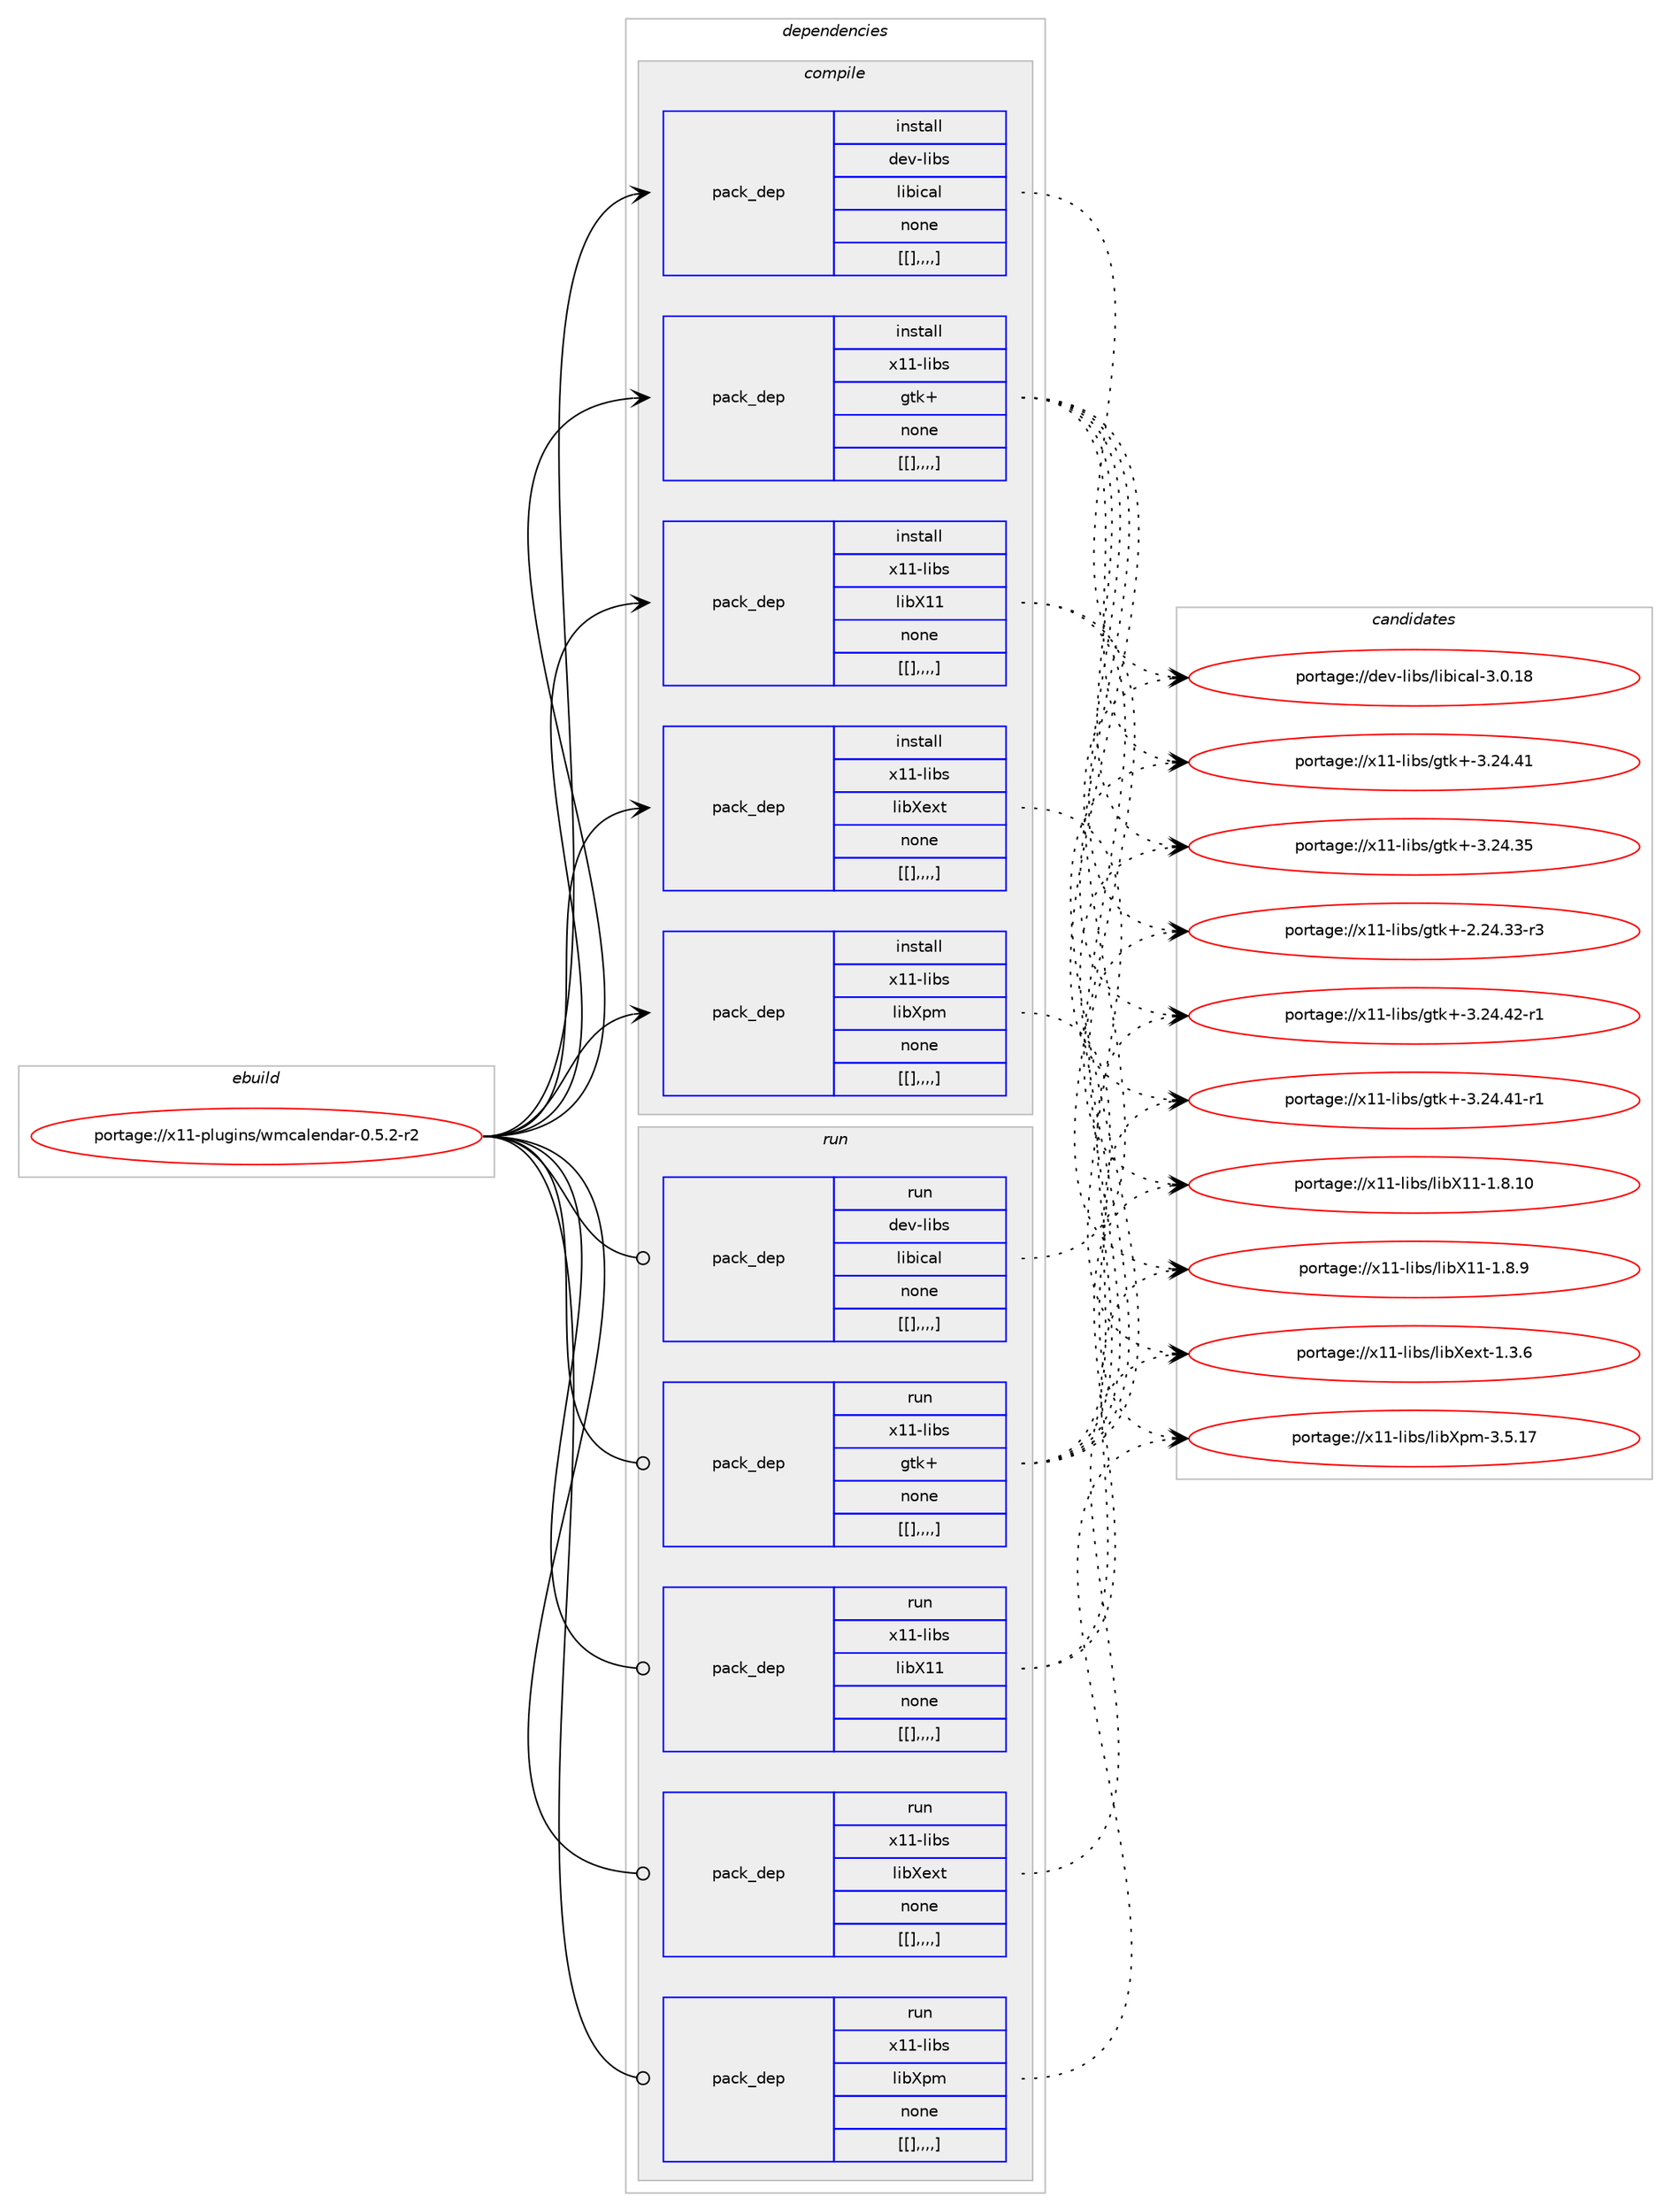 digraph prolog {

# *************
# Graph options
# *************

newrank=true;
concentrate=true;
compound=true;
graph [rankdir=LR,fontname=Helvetica,fontsize=10,ranksep=1.5];#, ranksep=2.5, nodesep=0.2];
edge  [arrowhead=vee];
node  [fontname=Helvetica,fontsize=10];

# **********
# The ebuild
# **********

subgraph cluster_leftcol {
color=gray;
label=<<i>ebuild</i>>;
id [label="portage://x11-plugins/wmcalendar-0.5.2-r2", color=red, width=4, href="../x11-plugins/wmcalendar-0.5.2-r2.svg"];
}

# ****************
# The dependencies
# ****************

subgraph cluster_midcol {
color=gray;
label=<<i>dependencies</i>>;
subgraph cluster_compile {
fillcolor="#eeeeee";
style=filled;
label=<<i>compile</i>>;
subgraph pack353091 {
dependency484542 [label=<<TABLE BORDER="0" CELLBORDER="1" CELLSPACING="0" CELLPADDING="4" WIDTH="220"><TR><TD ROWSPAN="6" CELLPADDING="30">pack_dep</TD></TR><TR><TD WIDTH="110">install</TD></TR><TR><TD>dev-libs</TD></TR><TR><TD>libical</TD></TR><TR><TD>none</TD></TR><TR><TD>[[],,,,]</TD></TR></TABLE>>, shape=none, color=blue];
}
id:e -> dependency484542:w [weight=20,style="solid",arrowhead="vee"];
subgraph pack353092 {
dependency484543 [label=<<TABLE BORDER="0" CELLBORDER="1" CELLSPACING="0" CELLPADDING="4" WIDTH="220"><TR><TD ROWSPAN="6" CELLPADDING="30">pack_dep</TD></TR><TR><TD WIDTH="110">install</TD></TR><TR><TD>x11-libs</TD></TR><TR><TD>gtk+</TD></TR><TR><TD>none</TD></TR><TR><TD>[[],,,,]</TD></TR></TABLE>>, shape=none, color=blue];
}
id:e -> dependency484543:w [weight=20,style="solid",arrowhead="vee"];
subgraph pack353093 {
dependency484544 [label=<<TABLE BORDER="0" CELLBORDER="1" CELLSPACING="0" CELLPADDING="4" WIDTH="220"><TR><TD ROWSPAN="6" CELLPADDING="30">pack_dep</TD></TR><TR><TD WIDTH="110">install</TD></TR><TR><TD>x11-libs</TD></TR><TR><TD>libX11</TD></TR><TR><TD>none</TD></TR><TR><TD>[[],,,,]</TD></TR></TABLE>>, shape=none, color=blue];
}
id:e -> dependency484544:w [weight=20,style="solid",arrowhead="vee"];
subgraph pack353094 {
dependency484545 [label=<<TABLE BORDER="0" CELLBORDER="1" CELLSPACING="0" CELLPADDING="4" WIDTH="220"><TR><TD ROWSPAN="6" CELLPADDING="30">pack_dep</TD></TR><TR><TD WIDTH="110">install</TD></TR><TR><TD>x11-libs</TD></TR><TR><TD>libXext</TD></TR><TR><TD>none</TD></TR><TR><TD>[[],,,,]</TD></TR></TABLE>>, shape=none, color=blue];
}
id:e -> dependency484545:w [weight=20,style="solid",arrowhead="vee"];
subgraph pack353095 {
dependency484546 [label=<<TABLE BORDER="0" CELLBORDER="1" CELLSPACING="0" CELLPADDING="4" WIDTH="220"><TR><TD ROWSPAN="6" CELLPADDING="30">pack_dep</TD></TR><TR><TD WIDTH="110">install</TD></TR><TR><TD>x11-libs</TD></TR><TR><TD>libXpm</TD></TR><TR><TD>none</TD></TR><TR><TD>[[],,,,]</TD></TR></TABLE>>, shape=none, color=blue];
}
id:e -> dependency484546:w [weight=20,style="solid",arrowhead="vee"];
}
subgraph cluster_compileandrun {
fillcolor="#eeeeee";
style=filled;
label=<<i>compile and run</i>>;
}
subgraph cluster_run {
fillcolor="#eeeeee";
style=filled;
label=<<i>run</i>>;
subgraph pack353096 {
dependency484547 [label=<<TABLE BORDER="0" CELLBORDER="1" CELLSPACING="0" CELLPADDING="4" WIDTH="220"><TR><TD ROWSPAN="6" CELLPADDING="30">pack_dep</TD></TR><TR><TD WIDTH="110">run</TD></TR><TR><TD>dev-libs</TD></TR><TR><TD>libical</TD></TR><TR><TD>none</TD></TR><TR><TD>[[],,,,]</TD></TR></TABLE>>, shape=none, color=blue];
}
id:e -> dependency484547:w [weight=20,style="solid",arrowhead="odot"];
subgraph pack353097 {
dependency484548 [label=<<TABLE BORDER="0" CELLBORDER="1" CELLSPACING="0" CELLPADDING="4" WIDTH="220"><TR><TD ROWSPAN="6" CELLPADDING="30">pack_dep</TD></TR><TR><TD WIDTH="110">run</TD></TR><TR><TD>x11-libs</TD></TR><TR><TD>gtk+</TD></TR><TR><TD>none</TD></TR><TR><TD>[[],,,,]</TD></TR></TABLE>>, shape=none, color=blue];
}
id:e -> dependency484548:w [weight=20,style="solid",arrowhead="odot"];
subgraph pack353098 {
dependency484549 [label=<<TABLE BORDER="0" CELLBORDER="1" CELLSPACING="0" CELLPADDING="4" WIDTH="220"><TR><TD ROWSPAN="6" CELLPADDING="30">pack_dep</TD></TR><TR><TD WIDTH="110">run</TD></TR><TR><TD>x11-libs</TD></TR><TR><TD>libX11</TD></TR><TR><TD>none</TD></TR><TR><TD>[[],,,,]</TD></TR></TABLE>>, shape=none, color=blue];
}
id:e -> dependency484549:w [weight=20,style="solid",arrowhead="odot"];
subgraph pack353099 {
dependency484550 [label=<<TABLE BORDER="0" CELLBORDER="1" CELLSPACING="0" CELLPADDING="4" WIDTH="220"><TR><TD ROWSPAN="6" CELLPADDING="30">pack_dep</TD></TR><TR><TD WIDTH="110">run</TD></TR><TR><TD>x11-libs</TD></TR><TR><TD>libXext</TD></TR><TR><TD>none</TD></TR><TR><TD>[[],,,,]</TD></TR></TABLE>>, shape=none, color=blue];
}
id:e -> dependency484550:w [weight=20,style="solid",arrowhead="odot"];
subgraph pack353100 {
dependency484551 [label=<<TABLE BORDER="0" CELLBORDER="1" CELLSPACING="0" CELLPADDING="4" WIDTH="220"><TR><TD ROWSPAN="6" CELLPADDING="30">pack_dep</TD></TR><TR><TD WIDTH="110">run</TD></TR><TR><TD>x11-libs</TD></TR><TR><TD>libXpm</TD></TR><TR><TD>none</TD></TR><TR><TD>[[],,,,]</TD></TR></TABLE>>, shape=none, color=blue];
}
id:e -> dependency484551:w [weight=20,style="solid",arrowhead="odot"];
}
}

# **************
# The candidates
# **************

subgraph cluster_choices {
rank=same;
color=gray;
label=<<i>candidates</i>>;

subgraph choice353091 {
color=black;
nodesep=1;
choice10010111845108105981154710810598105999710845514648464956 [label="portage://dev-libs/libical-3.0.18", color=red, width=4,href="../dev-libs/libical-3.0.18.svg"];
dependency484542:e -> choice10010111845108105981154710810598105999710845514648464956:w [style=dotted,weight="100"];
}
subgraph choice353092 {
color=black;
nodesep=1;
choice12049494510810598115471031161074345514650524652504511449 [label="portage://x11-libs/gtk+-3.24.42-r1", color=red, width=4,href="../x11-libs/gtk+-3.24.42-r1.svg"];
choice12049494510810598115471031161074345514650524652494511449 [label="portage://x11-libs/gtk+-3.24.41-r1", color=red, width=4,href="../x11-libs/gtk+-3.24.41-r1.svg"];
choice1204949451081059811547103116107434551465052465249 [label="portage://x11-libs/gtk+-3.24.41", color=red, width=4,href="../x11-libs/gtk+-3.24.41.svg"];
choice1204949451081059811547103116107434551465052465153 [label="portage://x11-libs/gtk+-3.24.35", color=red, width=4,href="../x11-libs/gtk+-3.24.35.svg"];
choice12049494510810598115471031161074345504650524651514511451 [label="portage://x11-libs/gtk+-2.24.33-r3", color=red, width=4,href="../x11-libs/gtk+-2.24.33-r3.svg"];
dependency484543:e -> choice12049494510810598115471031161074345514650524652504511449:w [style=dotted,weight="100"];
dependency484543:e -> choice12049494510810598115471031161074345514650524652494511449:w [style=dotted,weight="100"];
dependency484543:e -> choice1204949451081059811547103116107434551465052465249:w [style=dotted,weight="100"];
dependency484543:e -> choice1204949451081059811547103116107434551465052465153:w [style=dotted,weight="100"];
dependency484543:e -> choice12049494510810598115471031161074345504650524651514511451:w [style=dotted,weight="100"];
}
subgraph choice353093 {
color=black;
nodesep=1;
choice12049494510810598115471081059888494945494656464948 [label="portage://x11-libs/libX11-1.8.10", color=red, width=4,href="../x11-libs/libX11-1.8.10.svg"];
choice120494945108105981154710810598884949454946564657 [label="portage://x11-libs/libX11-1.8.9", color=red, width=4,href="../x11-libs/libX11-1.8.9.svg"];
dependency484544:e -> choice12049494510810598115471081059888494945494656464948:w [style=dotted,weight="100"];
dependency484544:e -> choice120494945108105981154710810598884949454946564657:w [style=dotted,weight="100"];
}
subgraph choice353094 {
color=black;
nodesep=1;
choice12049494510810598115471081059888101120116454946514654 [label="portage://x11-libs/libXext-1.3.6", color=red, width=4,href="../x11-libs/libXext-1.3.6.svg"];
dependency484545:e -> choice12049494510810598115471081059888101120116454946514654:w [style=dotted,weight="100"];
}
subgraph choice353095 {
color=black;
nodesep=1;
choice1204949451081059811547108105988811210945514653464955 [label="portage://x11-libs/libXpm-3.5.17", color=red, width=4,href="../x11-libs/libXpm-3.5.17.svg"];
dependency484546:e -> choice1204949451081059811547108105988811210945514653464955:w [style=dotted,weight="100"];
}
subgraph choice353096 {
color=black;
nodesep=1;
choice10010111845108105981154710810598105999710845514648464956 [label="portage://dev-libs/libical-3.0.18", color=red, width=4,href="../dev-libs/libical-3.0.18.svg"];
dependency484547:e -> choice10010111845108105981154710810598105999710845514648464956:w [style=dotted,weight="100"];
}
subgraph choice353097 {
color=black;
nodesep=1;
choice12049494510810598115471031161074345514650524652504511449 [label="portage://x11-libs/gtk+-3.24.42-r1", color=red, width=4,href="../x11-libs/gtk+-3.24.42-r1.svg"];
choice12049494510810598115471031161074345514650524652494511449 [label="portage://x11-libs/gtk+-3.24.41-r1", color=red, width=4,href="../x11-libs/gtk+-3.24.41-r1.svg"];
choice1204949451081059811547103116107434551465052465249 [label="portage://x11-libs/gtk+-3.24.41", color=red, width=4,href="../x11-libs/gtk+-3.24.41.svg"];
choice1204949451081059811547103116107434551465052465153 [label="portage://x11-libs/gtk+-3.24.35", color=red, width=4,href="../x11-libs/gtk+-3.24.35.svg"];
choice12049494510810598115471031161074345504650524651514511451 [label="portage://x11-libs/gtk+-2.24.33-r3", color=red, width=4,href="../x11-libs/gtk+-2.24.33-r3.svg"];
dependency484548:e -> choice12049494510810598115471031161074345514650524652504511449:w [style=dotted,weight="100"];
dependency484548:e -> choice12049494510810598115471031161074345514650524652494511449:w [style=dotted,weight="100"];
dependency484548:e -> choice1204949451081059811547103116107434551465052465249:w [style=dotted,weight="100"];
dependency484548:e -> choice1204949451081059811547103116107434551465052465153:w [style=dotted,weight="100"];
dependency484548:e -> choice12049494510810598115471031161074345504650524651514511451:w [style=dotted,weight="100"];
}
subgraph choice353098 {
color=black;
nodesep=1;
choice12049494510810598115471081059888494945494656464948 [label="portage://x11-libs/libX11-1.8.10", color=red, width=4,href="../x11-libs/libX11-1.8.10.svg"];
choice120494945108105981154710810598884949454946564657 [label="portage://x11-libs/libX11-1.8.9", color=red, width=4,href="../x11-libs/libX11-1.8.9.svg"];
dependency484549:e -> choice12049494510810598115471081059888494945494656464948:w [style=dotted,weight="100"];
dependency484549:e -> choice120494945108105981154710810598884949454946564657:w [style=dotted,weight="100"];
}
subgraph choice353099 {
color=black;
nodesep=1;
choice12049494510810598115471081059888101120116454946514654 [label="portage://x11-libs/libXext-1.3.6", color=red, width=4,href="../x11-libs/libXext-1.3.6.svg"];
dependency484550:e -> choice12049494510810598115471081059888101120116454946514654:w [style=dotted,weight="100"];
}
subgraph choice353100 {
color=black;
nodesep=1;
choice1204949451081059811547108105988811210945514653464955 [label="portage://x11-libs/libXpm-3.5.17", color=red, width=4,href="../x11-libs/libXpm-3.5.17.svg"];
dependency484551:e -> choice1204949451081059811547108105988811210945514653464955:w [style=dotted,weight="100"];
}
}

}
